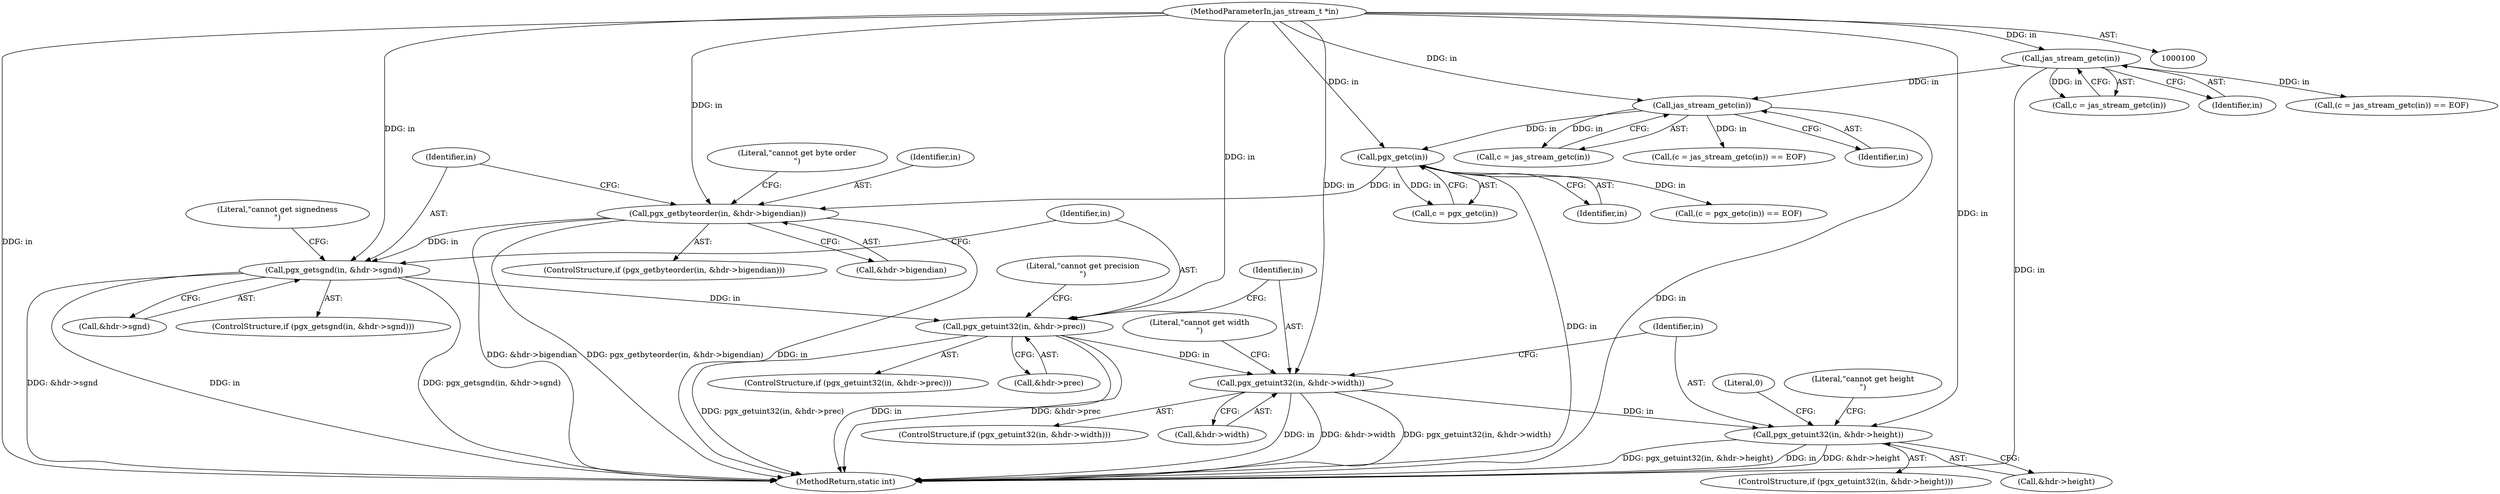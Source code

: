 digraph "0_jasper_d42b2388f7f8e0332c846675133acea151fc557a_44@API" {
"1000182" [label="(Call,pgx_getsgnd(in, &hdr->sgnd))"];
"1000171" [label="(Call,pgx_getbyteorder(in, &hdr->bigendian))"];
"1000162" [label="(Call,pgx_getc(in))"];
"1000124" [label="(Call,jas_stream_getc(in))"];
"1000110" [label="(Call,jas_stream_getc(in))"];
"1000101" [label="(MethodParameterIn,jas_stream_t *in)"];
"1000193" [label="(Call,pgx_getuint32(in, &hdr->prec))"];
"1000204" [label="(Call,pgx_getuint32(in, &hdr->width))"];
"1000215" [label="(Call,pgx_getuint32(in, &hdr->height))"];
"1000108" [label="(Call,c = jas_stream_getc(in))"];
"1000226" [label="(Literal,0)"];
"1000206" [label="(Call,&hdr->width)"];
"1000184" [label="(Call,&hdr->sgnd)"];
"1000111" [label="(Identifier,in)"];
"1000125" [label="(Identifier,in)"];
"1000204" [label="(Call,pgx_getuint32(in, &hdr->width))"];
"1000101" [label="(MethodParameterIn,jas_stream_t *in)"];
"1000170" [label="(ControlStructure,if (pgx_getbyteorder(in, &hdr->bigendian)))"];
"1000182" [label="(Call,pgx_getsgnd(in, &hdr->sgnd))"];
"1000163" [label="(Identifier,in)"];
"1000179" [label="(Literal,\"cannot get byte order\n\")"];
"1000223" [label="(Literal,\"cannot get height\n\")"];
"1000110" [label="(Call,jas_stream_getc(in))"];
"1000194" [label="(Identifier,in)"];
"1000212" [label="(Literal,\"cannot get width\n\")"];
"1000205" [label="(Identifier,in)"];
"1000124" [label="(Call,jas_stream_getc(in))"];
"1000193" [label="(Call,pgx_getuint32(in, &hdr->prec))"];
"1000173" [label="(Call,&hdr->bigendian)"];
"1000190" [label="(Literal,\"cannot get signedness\n\")"];
"1000216" [label="(Identifier,in)"];
"1000159" [label="(Call,(c = pgx_getc(in)) == EOF)"];
"1000231" [label="(MethodReturn,static int)"];
"1000172" [label="(Identifier,in)"];
"1000192" [label="(ControlStructure,if (pgx_getuint32(in, &hdr->prec)))"];
"1000183" [label="(Identifier,in)"];
"1000195" [label="(Call,&hdr->prec)"];
"1000217" [label="(Call,&hdr->height)"];
"1000107" [label="(Call,(c = jas_stream_getc(in)) == EOF)"];
"1000214" [label="(ControlStructure,if (pgx_getuint32(in, &hdr->height)))"];
"1000181" [label="(ControlStructure,if (pgx_getsgnd(in, &hdr->sgnd)))"];
"1000201" [label="(Literal,\"cannot get precision\n\")"];
"1000203" [label="(ControlStructure,if (pgx_getuint32(in, &hdr->width)))"];
"1000171" [label="(Call,pgx_getbyteorder(in, &hdr->bigendian))"];
"1000122" [label="(Call,c = jas_stream_getc(in))"];
"1000162" [label="(Call,pgx_getc(in))"];
"1000160" [label="(Call,c = pgx_getc(in))"];
"1000215" [label="(Call,pgx_getuint32(in, &hdr->height))"];
"1000121" [label="(Call,(c = jas_stream_getc(in)) == EOF)"];
"1000182" -> "1000181"  [label="AST: "];
"1000182" -> "1000184"  [label="CFG: "];
"1000183" -> "1000182"  [label="AST: "];
"1000184" -> "1000182"  [label="AST: "];
"1000190" -> "1000182"  [label="CFG: "];
"1000194" -> "1000182"  [label="CFG: "];
"1000182" -> "1000231"  [label="DDG: pgx_getsgnd(in, &hdr->sgnd)"];
"1000182" -> "1000231"  [label="DDG: &hdr->sgnd"];
"1000182" -> "1000231"  [label="DDG: in"];
"1000171" -> "1000182"  [label="DDG: in"];
"1000101" -> "1000182"  [label="DDG: in"];
"1000182" -> "1000193"  [label="DDG: in"];
"1000171" -> "1000170"  [label="AST: "];
"1000171" -> "1000173"  [label="CFG: "];
"1000172" -> "1000171"  [label="AST: "];
"1000173" -> "1000171"  [label="AST: "];
"1000179" -> "1000171"  [label="CFG: "];
"1000183" -> "1000171"  [label="CFG: "];
"1000171" -> "1000231"  [label="DDG: in"];
"1000171" -> "1000231"  [label="DDG: &hdr->bigendian"];
"1000171" -> "1000231"  [label="DDG: pgx_getbyteorder(in, &hdr->bigendian)"];
"1000162" -> "1000171"  [label="DDG: in"];
"1000101" -> "1000171"  [label="DDG: in"];
"1000162" -> "1000160"  [label="AST: "];
"1000162" -> "1000163"  [label="CFG: "];
"1000163" -> "1000162"  [label="AST: "];
"1000160" -> "1000162"  [label="CFG: "];
"1000162" -> "1000231"  [label="DDG: in"];
"1000162" -> "1000159"  [label="DDG: in"];
"1000162" -> "1000160"  [label="DDG: in"];
"1000124" -> "1000162"  [label="DDG: in"];
"1000101" -> "1000162"  [label="DDG: in"];
"1000124" -> "1000122"  [label="AST: "];
"1000124" -> "1000125"  [label="CFG: "];
"1000125" -> "1000124"  [label="AST: "];
"1000122" -> "1000124"  [label="CFG: "];
"1000124" -> "1000231"  [label="DDG: in"];
"1000124" -> "1000121"  [label="DDG: in"];
"1000124" -> "1000122"  [label="DDG: in"];
"1000110" -> "1000124"  [label="DDG: in"];
"1000101" -> "1000124"  [label="DDG: in"];
"1000110" -> "1000108"  [label="AST: "];
"1000110" -> "1000111"  [label="CFG: "];
"1000111" -> "1000110"  [label="AST: "];
"1000108" -> "1000110"  [label="CFG: "];
"1000110" -> "1000231"  [label="DDG: in"];
"1000110" -> "1000107"  [label="DDG: in"];
"1000110" -> "1000108"  [label="DDG: in"];
"1000101" -> "1000110"  [label="DDG: in"];
"1000101" -> "1000100"  [label="AST: "];
"1000101" -> "1000231"  [label="DDG: in"];
"1000101" -> "1000193"  [label="DDG: in"];
"1000101" -> "1000204"  [label="DDG: in"];
"1000101" -> "1000215"  [label="DDG: in"];
"1000193" -> "1000192"  [label="AST: "];
"1000193" -> "1000195"  [label="CFG: "];
"1000194" -> "1000193"  [label="AST: "];
"1000195" -> "1000193"  [label="AST: "];
"1000201" -> "1000193"  [label="CFG: "];
"1000205" -> "1000193"  [label="CFG: "];
"1000193" -> "1000231"  [label="DDG: in"];
"1000193" -> "1000231"  [label="DDG: &hdr->prec"];
"1000193" -> "1000231"  [label="DDG: pgx_getuint32(in, &hdr->prec)"];
"1000193" -> "1000204"  [label="DDG: in"];
"1000204" -> "1000203"  [label="AST: "];
"1000204" -> "1000206"  [label="CFG: "];
"1000205" -> "1000204"  [label="AST: "];
"1000206" -> "1000204"  [label="AST: "];
"1000212" -> "1000204"  [label="CFG: "];
"1000216" -> "1000204"  [label="CFG: "];
"1000204" -> "1000231"  [label="DDG: in"];
"1000204" -> "1000231"  [label="DDG: &hdr->width"];
"1000204" -> "1000231"  [label="DDG: pgx_getuint32(in, &hdr->width)"];
"1000204" -> "1000215"  [label="DDG: in"];
"1000215" -> "1000214"  [label="AST: "];
"1000215" -> "1000217"  [label="CFG: "];
"1000216" -> "1000215"  [label="AST: "];
"1000217" -> "1000215"  [label="AST: "];
"1000223" -> "1000215"  [label="CFG: "];
"1000226" -> "1000215"  [label="CFG: "];
"1000215" -> "1000231"  [label="DDG: pgx_getuint32(in, &hdr->height)"];
"1000215" -> "1000231"  [label="DDG: in"];
"1000215" -> "1000231"  [label="DDG: &hdr->height"];
}
